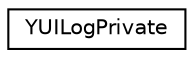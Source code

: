 digraph "Graphical Class Hierarchy"
{
 // LATEX_PDF_SIZE
  edge [fontname="Helvetica",fontsize="10",labelfontname="Helvetica",labelfontsize="10"];
  node [fontname="Helvetica",fontsize="10",shape=record];
  rankdir="LR";
  Node0 [label="YUILogPrivate",height=0.2,width=0.4,color="black", fillcolor="white", style="filled",URL="$structYUILogPrivate.html",tooltip=" "];
}
